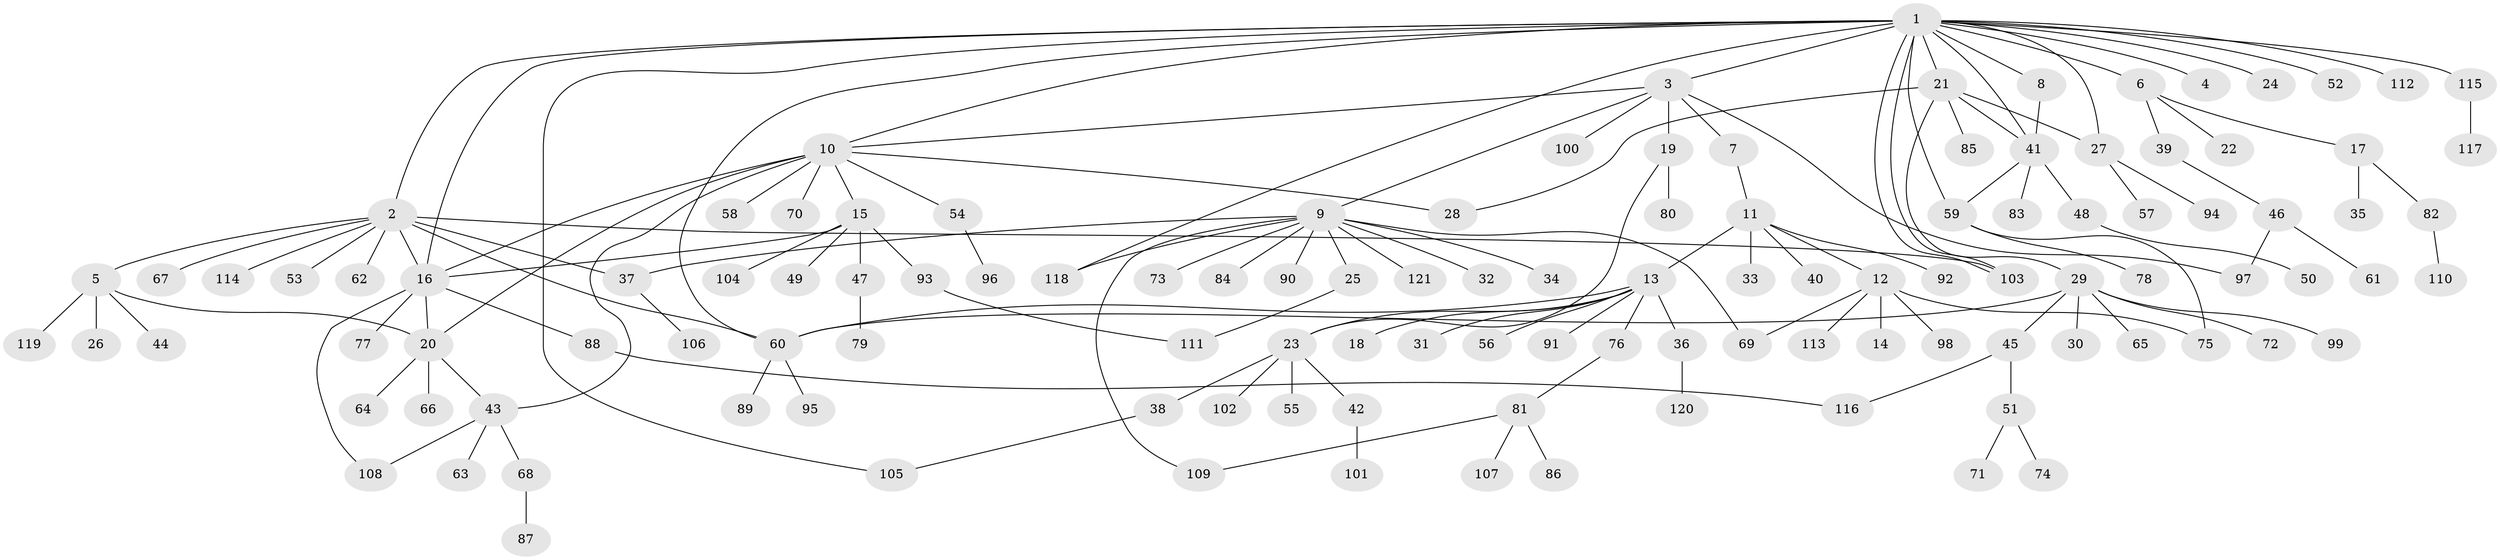 // Generated by graph-tools (version 1.1) at 2025/35/03/09/25 02:35:17]
// undirected, 121 vertices, 148 edges
graph export_dot {
graph [start="1"]
  node [color=gray90,style=filled];
  1;
  2;
  3;
  4;
  5;
  6;
  7;
  8;
  9;
  10;
  11;
  12;
  13;
  14;
  15;
  16;
  17;
  18;
  19;
  20;
  21;
  22;
  23;
  24;
  25;
  26;
  27;
  28;
  29;
  30;
  31;
  32;
  33;
  34;
  35;
  36;
  37;
  38;
  39;
  40;
  41;
  42;
  43;
  44;
  45;
  46;
  47;
  48;
  49;
  50;
  51;
  52;
  53;
  54;
  55;
  56;
  57;
  58;
  59;
  60;
  61;
  62;
  63;
  64;
  65;
  66;
  67;
  68;
  69;
  70;
  71;
  72;
  73;
  74;
  75;
  76;
  77;
  78;
  79;
  80;
  81;
  82;
  83;
  84;
  85;
  86;
  87;
  88;
  89;
  90;
  91;
  92;
  93;
  94;
  95;
  96;
  97;
  98;
  99;
  100;
  101;
  102;
  103;
  104;
  105;
  106;
  107;
  108;
  109;
  110;
  111;
  112;
  113;
  114;
  115;
  116;
  117;
  118;
  119;
  120;
  121;
  1 -- 2;
  1 -- 3;
  1 -- 4;
  1 -- 6;
  1 -- 8;
  1 -- 10;
  1 -- 16;
  1 -- 21;
  1 -- 24;
  1 -- 27;
  1 -- 41;
  1 -- 52;
  1 -- 59;
  1 -- 60;
  1 -- 103;
  1 -- 103;
  1 -- 105;
  1 -- 112;
  1 -- 115;
  1 -- 118;
  2 -- 5;
  2 -- 16;
  2 -- 37;
  2 -- 53;
  2 -- 60;
  2 -- 62;
  2 -- 67;
  2 -- 103;
  2 -- 114;
  3 -- 7;
  3 -- 9;
  3 -- 10;
  3 -- 19;
  3 -- 97;
  3 -- 100;
  5 -- 20;
  5 -- 26;
  5 -- 44;
  5 -- 119;
  6 -- 17;
  6 -- 22;
  6 -- 39;
  7 -- 11;
  8 -- 41;
  9 -- 25;
  9 -- 32;
  9 -- 34;
  9 -- 37;
  9 -- 69;
  9 -- 73;
  9 -- 84;
  9 -- 90;
  9 -- 109;
  9 -- 118;
  9 -- 121;
  10 -- 15;
  10 -- 16;
  10 -- 20;
  10 -- 28;
  10 -- 43;
  10 -- 54;
  10 -- 58;
  10 -- 70;
  11 -- 12;
  11 -- 13;
  11 -- 33;
  11 -- 40;
  11 -- 92;
  12 -- 14;
  12 -- 69;
  12 -- 75;
  12 -- 98;
  12 -- 113;
  13 -- 18;
  13 -- 23;
  13 -- 31;
  13 -- 36;
  13 -- 56;
  13 -- 60;
  13 -- 76;
  13 -- 91;
  15 -- 16;
  15 -- 47;
  15 -- 49;
  15 -- 93;
  15 -- 104;
  16 -- 20;
  16 -- 77;
  16 -- 88;
  16 -- 108;
  17 -- 35;
  17 -- 82;
  19 -- 23;
  19 -- 80;
  20 -- 43;
  20 -- 64;
  20 -- 66;
  21 -- 27;
  21 -- 28;
  21 -- 29;
  21 -- 41;
  21 -- 85;
  23 -- 38;
  23 -- 42;
  23 -- 55;
  23 -- 102;
  25 -- 111;
  27 -- 57;
  27 -- 94;
  29 -- 30;
  29 -- 45;
  29 -- 60;
  29 -- 65;
  29 -- 72;
  29 -- 99;
  36 -- 120;
  37 -- 106;
  38 -- 105;
  39 -- 46;
  41 -- 48;
  41 -- 59;
  41 -- 83;
  42 -- 101;
  43 -- 63;
  43 -- 68;
  43 -- 108;
  45 -- 51;
  45 -- 116;
  46 -- 61;
  46 -- 97;
  47 -- 79;
  48 -- 50;
  51 -- 71;
  51 -- 74;
  54 -- 96;
  59 -- 75;
  59 -- 78;
  60 -- 89;
  60 -- 95;
  68 -- 87;
  76 -- 81;
  81 -- 86;
  81 -- 107;
  81 -- 109;
  82 -- 110;
  88 -- 116;
  93 -- 111;
  115 -- 117;
}
